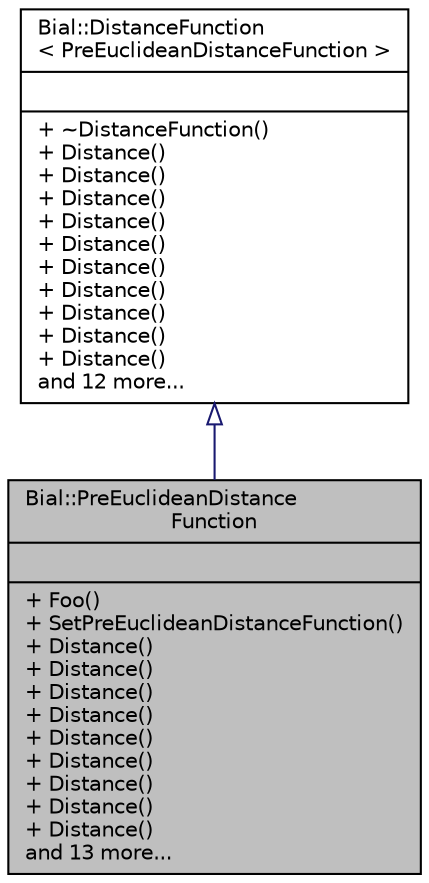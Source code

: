 digraph "Bial::PreEuclideanDistanceFunction"
{
  edge [fontname="Helvetica",fontsize="10",labelfontname="Helvetica",labelfontsize="10"];
  node [fontname="Helvetica",fontsize="10",shape=record];
  Node1 [label="{Bial::PreEuclideanDistance\lFunction\n||+ Foo()\l+ SetPreEuclideanDistanceFunction()\l+ Distance()\l+ Distance()\l+ Distance()\l+ Distance()\l+ Distance()\l+ Distance()\l+ Distance()\l+ Distance()\l+ Distance()\land 13 more...\l}",height=0.2,width=0.4,color="black", fillcolor="grey75", style="filled", fontcolor="black"];
  Node2 -> Node1 [dir="back",color="midnightblue",fontsize="10",style="solid",arrowtail="onormal",fontname="Helvetica"];
  Node2 [label="{Bial::DistanceFunction\l\< PreEuclideanDistanceFunction \>\n||+ ~DistanceFunction()\l+ Distance()\l+ Distance()\l+ Distance()\l+ Distance()\l+ Distance()\l+ Distance()\l+ Distance()\l+ Distance()\l+ Distance()\l+ Distance()\land 12 more...\l}",height=0.2,width=0.4,color="black", fillcolor="white", style="filled",URL="$class_bial_1_1_distance_function.html"];
}

